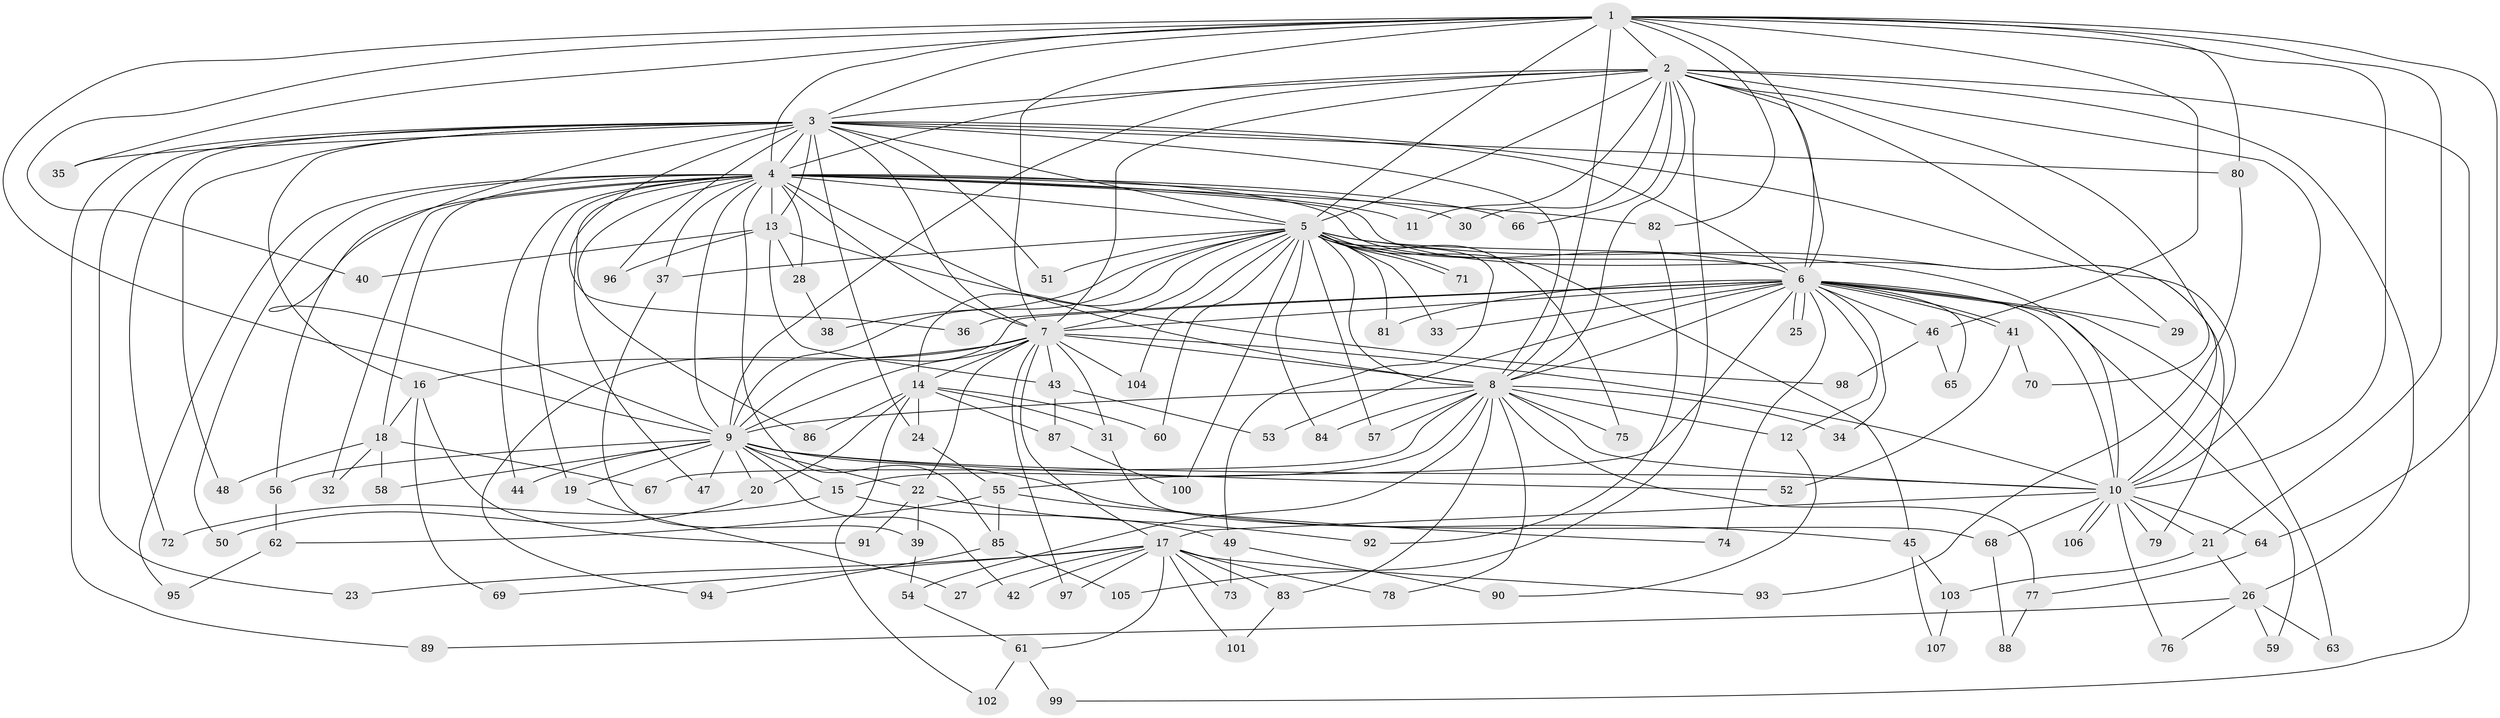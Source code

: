 // coarse degree distribution, {4: 0.13846153846153847, 15: 0.046153846153846156, 1: 0.046153846153846156, 21: 0.03076923076923077, 2: 0.3230769230769231, 3: 0.23076923076923078, 6: 0.046153846153846156, 18: 0.03076923076923077, 17: 0.015384615384615385, 5: 0.03076923076923077, 11: 0.015384615384615385, 9: 0.015384615384615385, 16: 0.015384615384615385, 20: 0.015384615384615385}
// Generated by graph-tools (version 1.1) at 2025/36/03/04/25 23:36:37]
// undirected, 107 vertices, 239 edges
graph export_dot {
  node [color=gray90,style=filled];
  1;
  2;
  3;
  4;
  5;
  6;
  7;
  8;
  9;
  10;
  11;
  12;
  13;
  14;
  15;
  16;
  17;
  18;
  19;
  20;
  21;
  22;
  23;
  24;
  25;
  26;
  27;
  28;
  29;
  30;
  31;
  32;
  33;
  34;
  35;
  36;
  37;
  38;
  39;
  40;
  41;
  42;
  43;
  44;
  45;
  46;
  47;
  48;
  49;
  50;
  51;
  52;
  53;
  54;
  55;
  56;
  57;
  58;
  59;
  60;
  61;
  62;
  63;
  64;
  65;
  66;
  67;
  68;
  69;
  70;
  71;
  72;
  73;
  74;
  75;
  76;
  77;
  78;
  79;
  80;
  81;
  82;
  83;
  84;
  85;
  86;
  87;
  88;
  89;
  90;
  91;
  92;
  93;
  94;
  95;
  96;
  97;
  98;
  99;
  100;
  101;
  102;
  103;
  104;
  105;
  106;
  107;
  1 -- 2;
  1 -- 3;
  1 -- 4;
  1 -- 5;
  1 -- 6;
  1 -- 7;
  1 -- 8;
  1 -- 9;
  1 -- 10;
  1 -- 21;
  1 -- 35;
  1 -- 40;
  1 -- 46;
  1 -- 64;
  1 -- 80;
  1 -- 82;
  2 -- 3;
  2 -- 4;
  2 -- 5;
  2 -- 6;
  2 -- 7;
  2 -- 8;
  2 -- 9;
  2 -- 10;
  2 -- 11;
  2 -- 26;
  2 -- 29;
  2 -- 30;
  2 -- 66;
  2 -- 70;
  2 -- 99;
  2 -- 105;
  3 -- 4;
  3 -- 5;
  3 -- 6;
  3 -- 7;
  3 -- 8;
  3 -- 9;
  3 -- 10;
  3 -- 13;
  3 -- 16;
  3 -- 23;
  3 -- 24;
  3 -- 35;
  3 -- 36;
  3 -- 48;
  3 -- 51;
  3 -- 72;
  3 -- 80;
  3 -- 89;
  3 -- 96;
  4 -- 5;
  4 -- 6;
  4 -- 7;
  4 -- 8;
  4 -- 9;
  4 -- 10;
  4 -- 11;
  4 -- 13;
  4 -- 18;
  4 -- 19;
  4 -- 28;
  4 -- 30;
  4 -- 32;
  4 -- 37;
  4 -- 44;
  4 -- 47;
  4 -- 50;
  4 -- 56;
  4 -- 66;
  4 -- 82;
  4 -- 85;
  4 -- 86;
  4 -- 95;
  5 -- 6;
  5 -- 7;
  5 -- 8;
  5 -- 9;
  5 -- 10;
  5 -- 14;
  5 -- 33;
  5 -- 37;
  5 -- 38;
  5 -- 45;
  5 -- 49;
  5 -- 51;
  5 -- 57;
  5 -- 60;
  5 -- 71;
  5 -- 71;
  5 -- 75;
  5 -- 79;
  5 -- 81;
  5 -- 84;
  5 -- 100;
  5 -- 104;
  6 -- 7;
  6 -- 8;
  6 -- 9;
  6 -- 10;
  6 -- 12;
  6 -- 25;
  6 -- 25;
  6 -- 29;
  6 -- 33;
  6 -- 34;
  6 -- 36;
  6 -- 41;
  6 -- 41;
  6 -- 46;
  6 -- 53;
  6 -- 55;
  6 -- 59;
  6 -- 63;
  6 -- 65;
  6 -- 74;
  6 -- 81;
  7 -- 8;
  7 -- 9;
  7 -- 10;
  7 -- 14;
  7 -- 16;
  7 -- 17;
  7 -- 22;
  7 -- 31;
  7 -- 43;
  7 -- 94;
  7 -- 97;
  7 -- 104;
  8 -- 9;
  8 -- 10;
  8 -- 12;
  8 -- 15;
  8 -- 34;
  8 -- 54;
  8 -- 57;
  8 -- 67;
  8 -- 75;
  8 -- 77;
  8 -- 78;
  8 -- 83;
  8 -- 84;
  9 -- 10;
  9 -- 15;
  9 -- 19;
  9 -- 20;
  9 -- 22;
  9 -- 42;
  9 -- 44;
  9 -- 45;
  9 -- 47;
  9 -- 52;
  9 -- 56;
  9 -- 58;
  10 -- 17;
  10 -- 21;
  10 -- 64;
  10 -- 68;
  10 -- 76;
  10 -- 79;
  10 -- 106;
  10 -- 106;
  12 -- 90;
  13 -- 28;
  13 -- 40;
  13 -- 43;
  13 -- 96;
  13 -- 98;
  14 -- 20;
  14 -- 24;
  14 -- 31;
  14 -- 60;
  14 -- 86;
  14 -- 87;
  14 -- 102;
  15 -- 49;
  15 -- 72;
  16 -- 18;
  16 -- 69;
  16 -- 91;
  17 -- 23;
  17 -- 27;
  17 -- 42;
  17 -- 61;
  17 -- 69;
  17 -- 73;
  17 -- 78;
  17 -- 83;
  17 -- 93;
  17 -- 97;
  17 -- 101;
  18 -- 32;
  18 -- 48;
  18 -- 58;
  18 -- 67;
  19 -- 27;
  20 -- 50;
  21 -- 26;
  21 -- 103;
  22 -- 39;
  22 -- 91;
  22 -- 92;
  24 -- 55;
  26 -- 59;
  26 -- 63;
  26 -- 76;
  26 -- 89;
  28 -- 38;
  31 -- 68;
  37 -- 39;
  39 -- 54;
  41 -- 52;
  41 -- 70;
  43 -- 53;
  43 -- 87;
  45 -- 103;
  45 -- 107;
  46 -- 65;
  46 -- 98;
  49 -- 73;
  49 -- 90;
  54 -- 61;
  55 -- 62;
  55 -- 74;
  55 -- 85;
  56 -- 62;
  61 -- 99;
  61 -- 102;
  62 -- 95;
  64 -- 77;
  68 -- 88;
  77 -- 88;
  80 -- 93;
  82 -- 92;
  83 -- 101;
  85 -- 94;
  85 -- 105;
  87 -- 100;
  103 -- 107;
}
